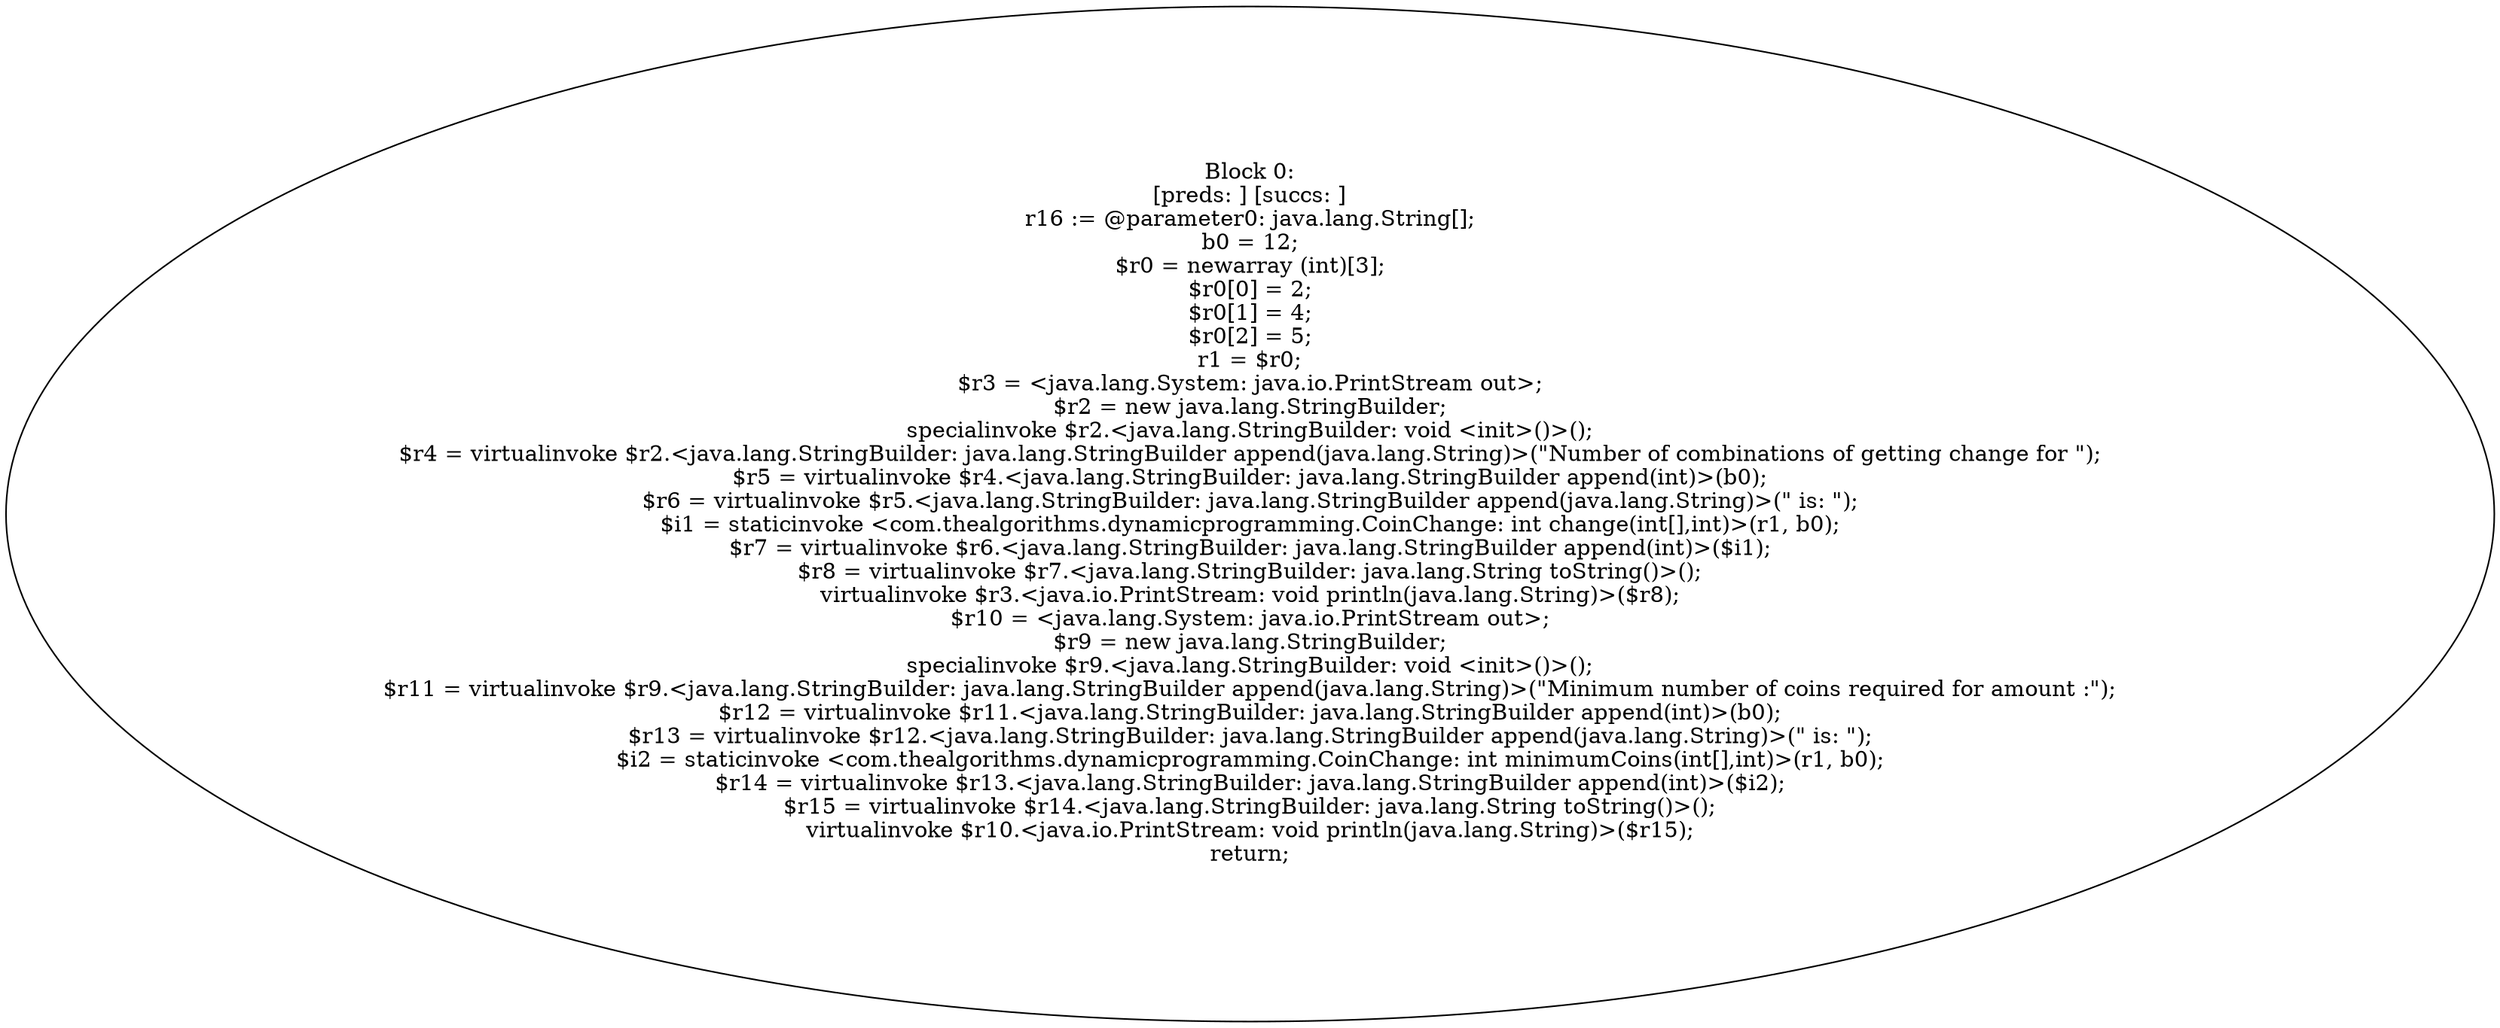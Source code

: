 digraph "unitGraph" {
    "Block 0:
[preds: ] [succs: ]
r16 := @parameter0: java.lang.String[];
b0 = 12;
$r0 = newarray (int)[3];
$r0[0] = 2;
$r0[1] = 4;
$r0[2] = 5;
r1 = $r0;
$r3 = <java.lang.System: java.io.PrintStream out>;
$r2 = new java.lang.StringBuilder;
specialinvoke $r2.<java.lang.StringBuilder: void <init>()>();
$r4 = virtualinvoke $r2.<java.lang.StringBuilder: java.lang.StringBuilder append(java.lang.String)>(\"Number of combinations of getting change for \");
$r5 = virtualinvoke $r4.<java.lang.StringBuilder: java.lang.StringBuilder append(int)>(b0);
$r6 = virtualinvoke $r5.<java.lang.StringBuilder: java.lang.StringBuilder append(java.lang.String)>(\" is: \");
$i1 = staticinvoke <com.thealgorithms.dynamicprogramming.CoinChange: int change(int[],int)>(r1, b0);
$r7 = virtualinvoke $r6.<java.lang.StringBuilder: java.lang.StringBuilder append(int)>($i1);
$r8 = virtualinvoke $r7.<java.lang.StringBuilder: java.lang.String toString()>();
virtualinvoke $r3.<java.io.PrintStream: void println(java.lang.String)>($r8);
$r10 = <java.lang.System: java.io.PrintStream out>;
$r9 = new java.lang.StringBuilder;
specialinvoke $r9.<java.lang.StringBuilder: void <init>()>();
$r11 = virtualinvoke $r9.<java.lang.StringBuilder: java.lang.StringBuilder append(java.lang.String)>(\"Minimum number of coins required for amount :\");
$r12 = virtualinvoke $r11.<java.lang.StringBuilder: java.lang.StringBuilder append(int)>(b0);
$r13 = virtualinvoke $r12.<java.lang.StringBuilder: java.lang.StringBuilder append(java.lang.String)>(\" is: \");
$i2 = staticinvoke <com.thealgorithms.dynamicprogramming.CoinChange: int minimumCoins(int[],int)>(r1, b0);
$r14 = virtualinvoke $r13.<java.lang.StringBuilder: java.lang.StringBuilder append(int)>($i2);
$r15 = virtualinvoke $r14.<java.lang.StringBuilder: java.lang.String toString()>();
virtualinvoke $r10.<java.io.PrintStream: void println(java.lang.String)>($r15);
return;
"
}
